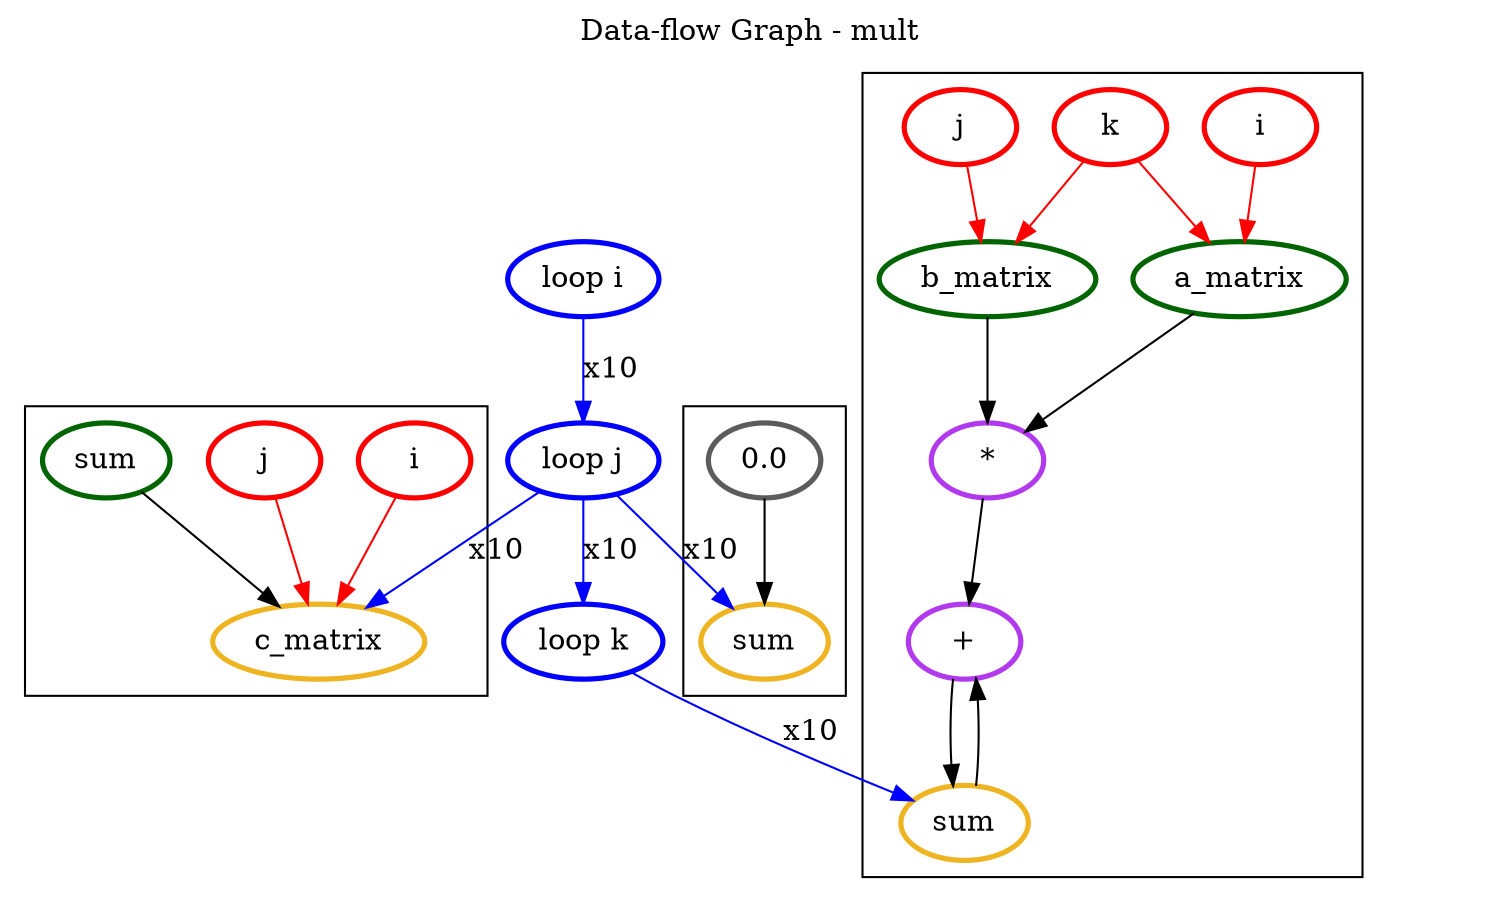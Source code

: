Digraph G {
node [penwidth=2.5]
subgraph cluster3{
n15 [label="c_matrix" color="goldenrod2"]
n16 [label="i" color="red"]
n17 [label="j" color="red"]
n18 [label="sum" color="darkgreen"]
}
subgraph cluster2{
n6 [label="+" color="darkorchid2"]
n7 [label="sum" color="goldenrod2"]
n8 [label="*" color="darkorchid2"]
n9 [label="a_matrix" color="darkgreen"]
n10 [label="i" color="red"]
n11 [label="k" color="red"]
n12 [label="b_matrix" color="darkgreen"]
n14 [label="j" color="red"]
}
subgraph cluster1{
n3 [label="sum" color="goldenrod2"]
n4 [label="0.0" color="gray36"]
}
subgraph cluster0{
}
n0 [label="" color="white"]
n1 [label="loop i" color="blue1"]
n2 [label="loop j" color="blue1"]
n5 [label="loop k" color="blue1"]
n4 -> n3 [label="", color=black]
n10 -> n9 [label="", color=red]
n11 -> n9 [label="", color=red]
n11 -> n12 [label="", color=red]
n14 -> n12 [label="", color=red]
n9 -> n8 [label="", color=black]
n12 -> n8 [label="", color=black]
n8 -> n6 [label="", color=black]
n7 -> n6 [label="", color=black]
n6 -> n7 [label="", color=black]
n5 -> n7 [label="x10", color=blue]
n16 -> n15 [label="", color=red]
n17 -> n15 [label="", color=red]
n18 -> n15 [label="", color=black]
n2 -> n3 [label="x10", color=blue]
n2 -> n5 [label="x10", color=blue]
n2 -> n15 [label="x10", color=blue]
n1 -> n2 [label="x10", color=blue]
labelloc="t"
label="Data-flow Graph - mult"
}